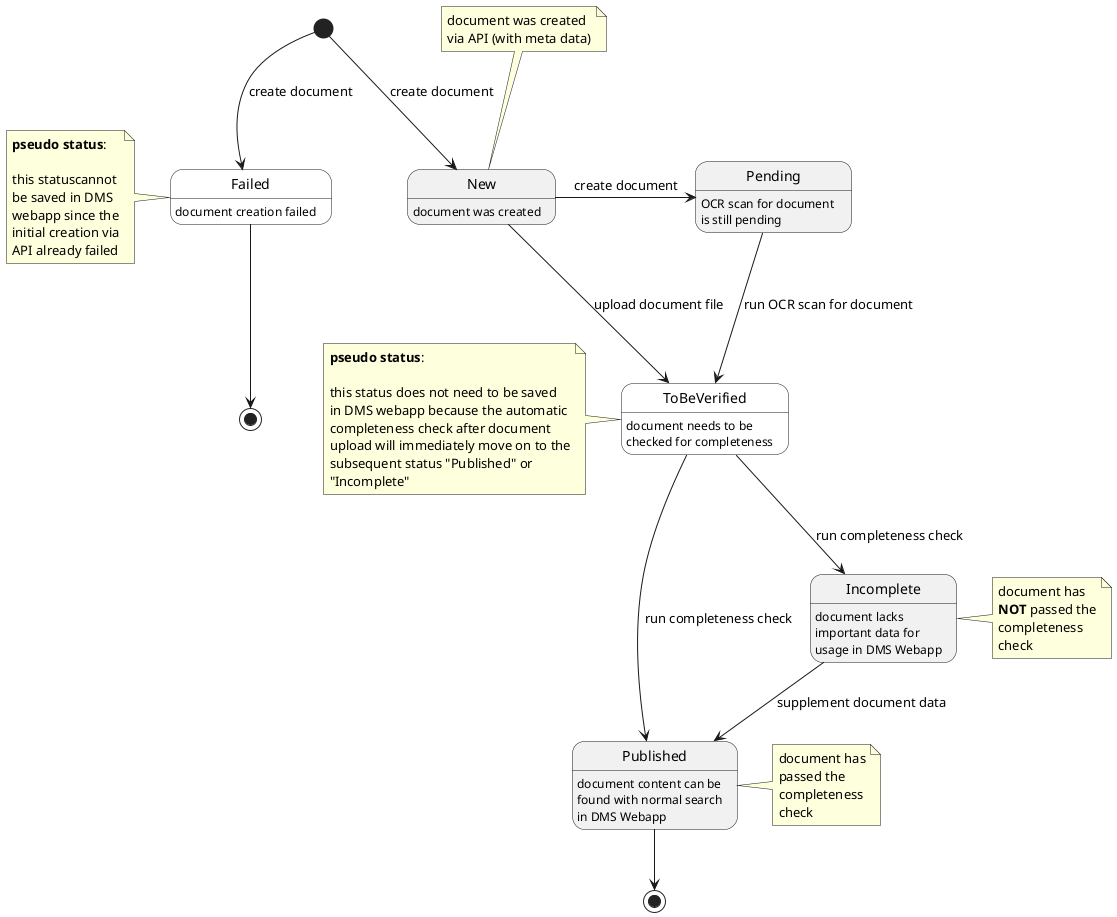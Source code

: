 @startuml Document (state machine)

skinparam state {
  BackgroundColor<<Pseudo>> White
}

state New: document was created
state Pending: OCR scan for document \nis still pending
state ToBeVerified <<Pseudo>>: document needs to be\nchecked for completeness
state Incomplete: document lacks \nimportant data for\nusage in DMS Webapp
state Published: document content can be\nfound with normal search\nin DMS Webapp

state Failed <<Pseudo>>: document creation failed

state EndFailed <<end>>
state EndSuccess <<end>> 

[*] --> Failed: create document
note left of Failed: <b>pseudo status</b>:\n\nthis statuscannot\nbe saved in DMS\nwebapp since the\ninitial creation via\nAPI already failed 
Failed --> EndFailed

New -right-> Pending: create document
Pending --> ToBeVerified: run OCR scan for document

[*] --> New: create document
note top of New: document was created \nvia API (with meta data)

New --> ToBeVerified: upload document file
note left of ToBeVerified: <b>pseudo status</b>:\n\nthis status does not need to be saved\nin DMS webapp because the automatic\ncompleteness check after document\nupload will immediately move on to the\nsubsequent status "Published" or\n"Incomplete"
ToBeVerified --> Published: run completeness check
note right of Published: document has\npassed the\ncompleteness\ncheck
ToBeVerified --> Incomplete: run completeness check
note right of Incomplete: document has\n<b>NOT</b> passed the\ncompleteness\ncheck
Incomplete --> Published: supplement document data
Published --> EndSuccess

@enduml